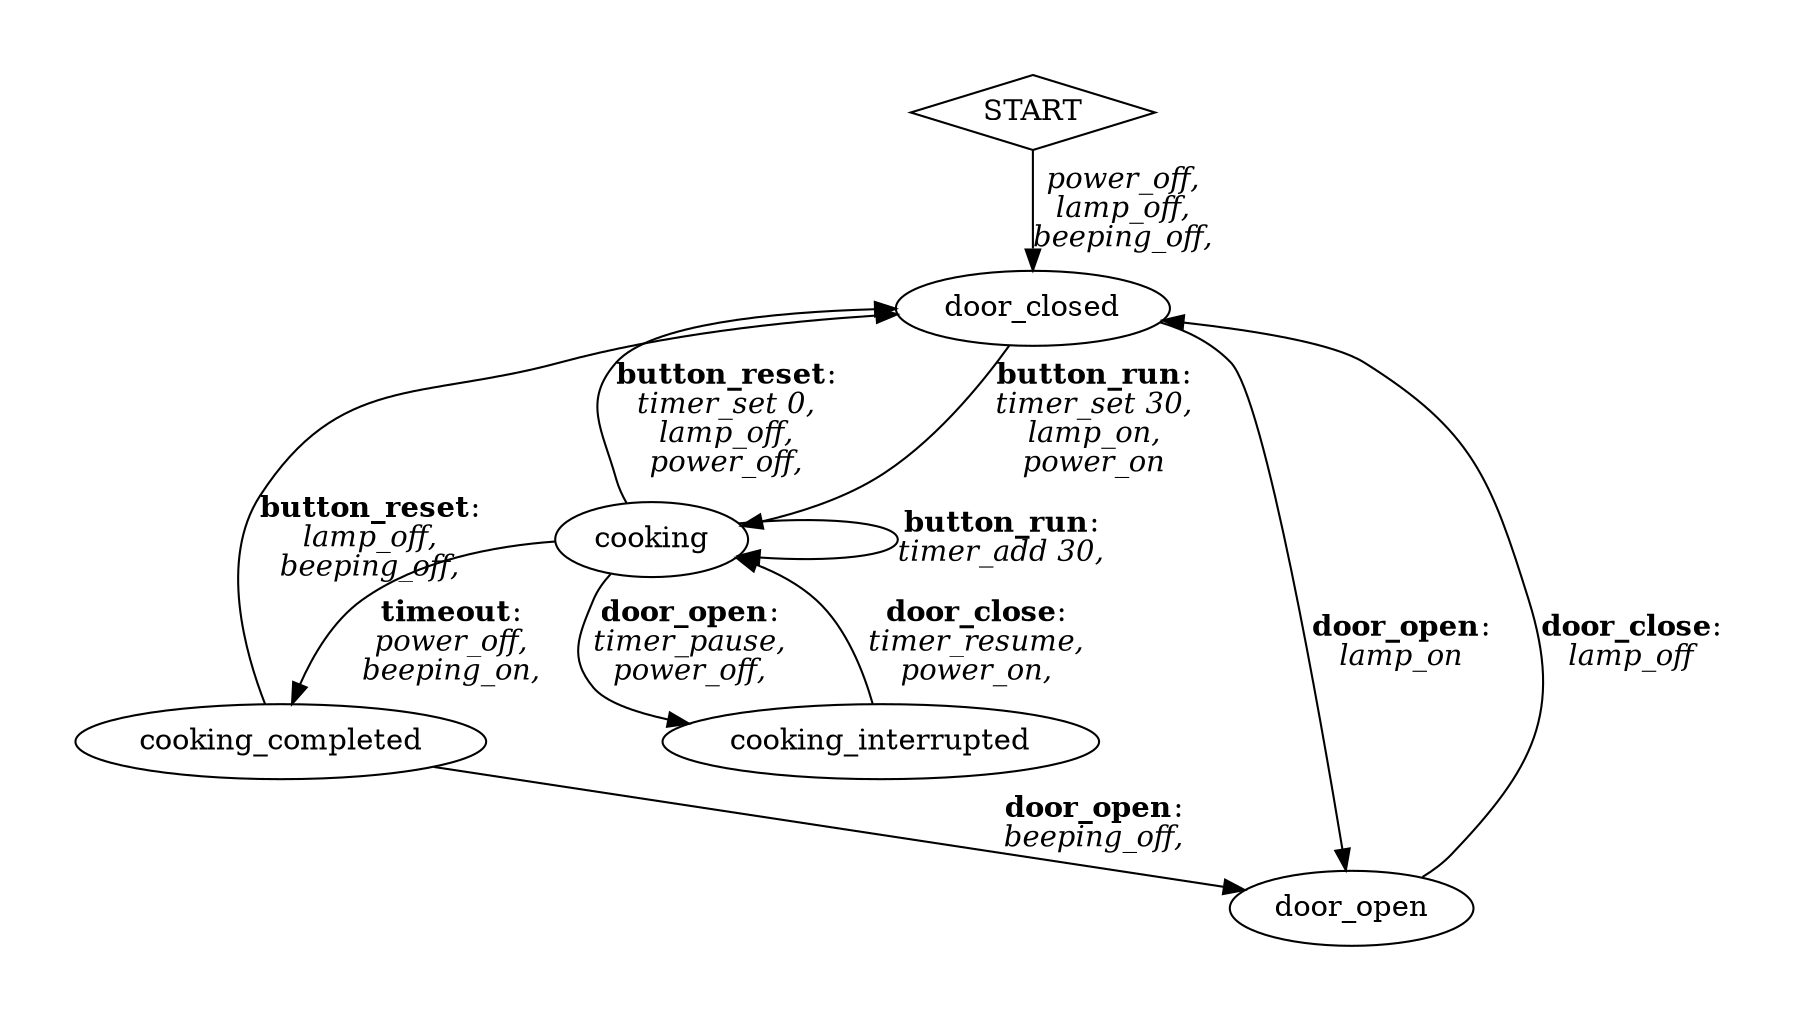 // microwave_fsm
digraph microwave_fsm {
	nodesep=1 pad=0.5 ranksep=0
	START [shape=diamond]
	cooking
	cooking_completed
	door_open
	cooking_interrupted
	door_closed
	door_closed -> door_open [label=<<b>door_open</b>:<br/><i>lamp_on<br/></i>>]
	door_closed -> cooking [label=<<b>button_run</b>:<br/><i>timer_set 30,<br/>lamp_on,<br/>power_on<br/></i>>]
	door_open -> door_closed [label=<<b>door_close</b>:<br/><i>lamp_off<br/></i>>]
	cooking -> door_closed [label=<<b>button_reset</b>:<br/><i>timer_set 0,<br/>lamp_off,<br/>power_off,<br/></i>>]
	cooking -> cooking [label=<<b>button_run</b>:<br/><i>timer_add 30,<br/></i>>]
	cooking -> cooking_interrupted [label=<<b>door_open</b>:<br/><i>timer_pause,<br/>power_off,<br/></i>>]
	cooking -> cooking_completed [label=<<b>timeout</b>:<br/><i>power_off,<br/>beeping_on,<br/></i>>]
	cooking_interrupted -> cooking [label=<<b>door_close</b>:<br/><i>timer_resume,<br/>power_on,<br/></i>>]
	cooking_completed -> door_open [label=<<b>door_open</b>:<br/><i>beeping_off,<br/></i>>]
	cooking_completed -> door_closed [label=<<b>button_reset</b>:<br/><i>lamp_off,<br/>beeping_off,<br/></i>>]
	START -> door_closed [label=<<i>power_off,<br/>lamp_off,<br/>beeping_off,<br/></i>>]
}
